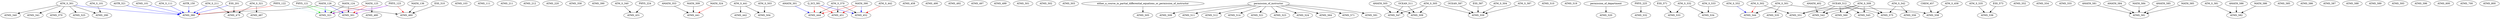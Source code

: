 digraph G {
    ATMS_101;
    ATMS_103;
    ATMS_111;
    ATMS_211;
    ATMS_212;
    ATMS_220;
    edge [color=black];
    ATM_S_101 -> ATMS_290;
    ATM_S_301 -> ATMS_290;
    edge [color=black];
    MATH_124 -> ATMS_301;
    edge [color=red];
    MATH_125 -> ATMS_301;
    edge [color=blue];
    MATH_126 -> ATMS_301;
    edge [color=green];
    PHYS_121 -> ATMS_301;
    edge [color=lightblue];
    PHYS_122 -> ATMS_301;
    edge [color=purple];
    PHYS_123 -> ATMS_301;
    edge [color=black];
    MATH_124 -> ATMS_321;
    edge [color=red];
    MATH_125 -> ATMS_321;
    edge [color=blue];
    MATH_126 -> ATMS_321;
    edge [color=green];
    PHYS_121 -> ATMS_321;
    edge [color=lightblue];
    PHYS_122 -> ATMS_321;
    edge [color=purple];
    PHYS_123 -> ATMS_321;
    edge [color=black];
    ATM_S_301 -> ATMS_340;
    edge [color=black];
    ATM_S_301 -> ATMS_341;
    ATMS_358;
    edge [color=black];
    ATM_S_301 -> ATMS_370;
    edge [color=black];
    MATH_126 -> ATMS_380;
    edge [color=red];
    PHYS_122 -> ATMS_380;
    edge [color=blue];
    ATMS_101 -> ATMS_380;
    ATM_S_111 -> ATMS_380;
    ATM_S_211 -> ATMS_380;
    ATM_S_301 -> ATMS_380;
    ASTR_150 -> ATMS_380;
    ASTR_321 -> ATMS_380;
    ESS_201 -> ATMS_380;
    ATMS_390;
    edge [color=black];
    ATM_S_340 -> ATMS_431;
    PHYS_224 -> ATMS_431;
    edge [color=black];
    AMATH_353 -> ATMS_441;
    MATH_309 -> ATMS_441;
    edge [color=red];
    MATH_324 -> ATMS_441;
    edge [color=black];
    ATM_S_441 -> ATMS_442;
    edge [color=black];
    ATM_S_370 -> ATMS_444;
    edge [color=red];
    MATH_390 -> ATMS_444;
    Q_SCI_381 -> ATMS_444;
    edge [color=blue];
    AMATH_301 -> ATMS_444;
    edge [color=black];
    ATM_S_370 -> ATMS_451;
    edge [color=red];
    MATH_390 -> ATMS_451;
    Q_SCI_381 -> ATMS_451;
    edge [color=black];
    ATM_S_370 -> ATMS_452;
    edge [color=red];
    ATM_S_442 -> ATMS_452;
    edge [color=blue];
    MATH_390 -> ATMS_452;
    Q_SCI_381 -> ATMS_452;
    ATMS_458;
    edge [color=black];
    ESS_310 -> ATMS_460;
    MATH_126 -> ATMS_460;
    MATH_136 -> ATMS_460;
    edge [color=red];
    PHYS_123 -> ATMS_460;
    edge [color=black];
    ESS_201 -> ATMS_475;
    ATM_S_211 -> ATMS_475;
    ATM_S_321 -> ATMS_475;
    edge [color=black];
    MATH_125 -> ATMS_480;
    edge [color=black];
    ATM_S_321 -> ATMS_487;
    ATMS_490;
    ATMS_492;
    ATMS_497;
    ATMS_499;
    ATMS_501;
    ATMS_502;
    ATMS_503;
    edge [color=black];
    ATM_S_441 -> ATMS_504;
    ATM_S_503 -> ATMS_504;
    edge [color=black];
    either_a_course_in_partial_differential_equations_or_permission_of_instructor -> ATMS_505;
    edge [color=black];
    permission_of_instructor -> ATMS_508;
    edge [color=black];
    OCEAN_511 -> ATMS_509;
    ATM_S_505 -> ATMS_509;
    AMATH_505 -> ATMS_509;
    ATMS_510;
    edge [color=black];
    permission_of_instructor -> ATMS_511;
    edge [color=black];
    permission_of_instructor -> ATMS_512;
    edge [color=black];
    permission_of_instructor -> ATMS_514;
    ATMS_519;
    edge [color=black];
    permission_of_department -> ATMS_520;
    edge [color=black];
    permission_of_instructor -> ATMS_521;
    edge [color=black];
    permission_of_instructor -> ATMS_523;
    edge [color=black];
    permission_of_instructor -> ATMS_524;
    edge [color=black];
    ATM_S_301 -> ATMS_525;
    edge [color=black];
    PHYS_225 -> ATMS_532;
    edge [color=black];
    ATM_S_532 -> ATMS_533;
    ESS_571 -> ATMS_533;
    edge [color=black];
    ATM_S_532 -> ATMS_534;
    ATM_S_533 -> ATMS_534;
    edge [color=black];
    ATM_S_501 -> ATMS_535;
    edge [color=black];
    ATM_S_535 -> ATMS_536;
    ESS_573 -> ATMS_536;
    edge [color=black];
    ATM_S_509 -> ATMS_542;
    OCEAN_512 -> ATMS_542;
    AMATH_402 -> ATMS_542;
    edge [color=black];
    ATM_S_501 -> ATMS_544;
    edge [color=red];
    ATM_S_502 -> ATMS_544;
    edge [color=blue];
    ATM_S_552 -> ATMS_544;
    edge [color=black];
    ATM_S_509 -> ATMS_545;
    OCEAN_512 -> ATMS_545;
    edge [color=black];
    ATM_S_505 -> ATMS_547;
    AMATH_505 -> ATMS_547;
    OCEAN_511 -> ATMS_547;
    edge [color=black];
    ATM_S_502 -> ATMS_551;
    ATM_S_509 -> ATMS_551;
    OCEAN_512 -> ATMS_551;
    ATMS_552;
    ATMS_554;
    ATMS_555;
    edge [color=black];
    ATM_S_542 -> ATMS_556;
    edge [color=black];
    ATM_S_458 -> ATMS_558;
    ATM_S_501 -> ATMS_558;
    CHEM_457 -> ATMS_558;
    edge [color=black];
    ATM_S_587 -> ATMS_559;
    OCEAN_587 -> ATMS_559;
    ESS_587 -> ATMS_559;
    ATM_S_504 -> ATMS_559;
    ATM_S_505 -> ATMS_559;
    edge [color=black];
    ATM_S_509 -> ATMS_560;
    OCEAN_512 -> ATMS_560;
    edge [color=black];
    permission_of_instructor -> ATMS_564;
    edge [color=black];
    permission_of_instructor -> ATMS_571;
    edge [color=black];
    ATM_S_509 -> ATMS_575;
    OCEAN_512 -> ATMS_575;
    ATM_S_542 -> ATMS_575;
    edge [color=black];
    AMATH_581 -> ATMS_581;
    AMATH_584 -> ATMS_581;
    MATH_584 -> ATMS_581;
    AMATH_585 -> ATMS_581;
    MATH_585 -> ATMS_581;
    edge [color=black];
    ATM_S_581 -> ATMS_582;
    AMATH_586 -> ATMS_582;
    MATH_586 -> ATMS_582;
    ATMS_585;
    ATMS_586;
    ATMS_587;
    ATMS_588;
    ATMS_589;
    edge [color=black];
    permission_of_instructor -> ATMS_591;
    ATMS_593;
    ATMS_596;
    ATMS_600;
    ATMS_700;
    ATMS_800;
}
